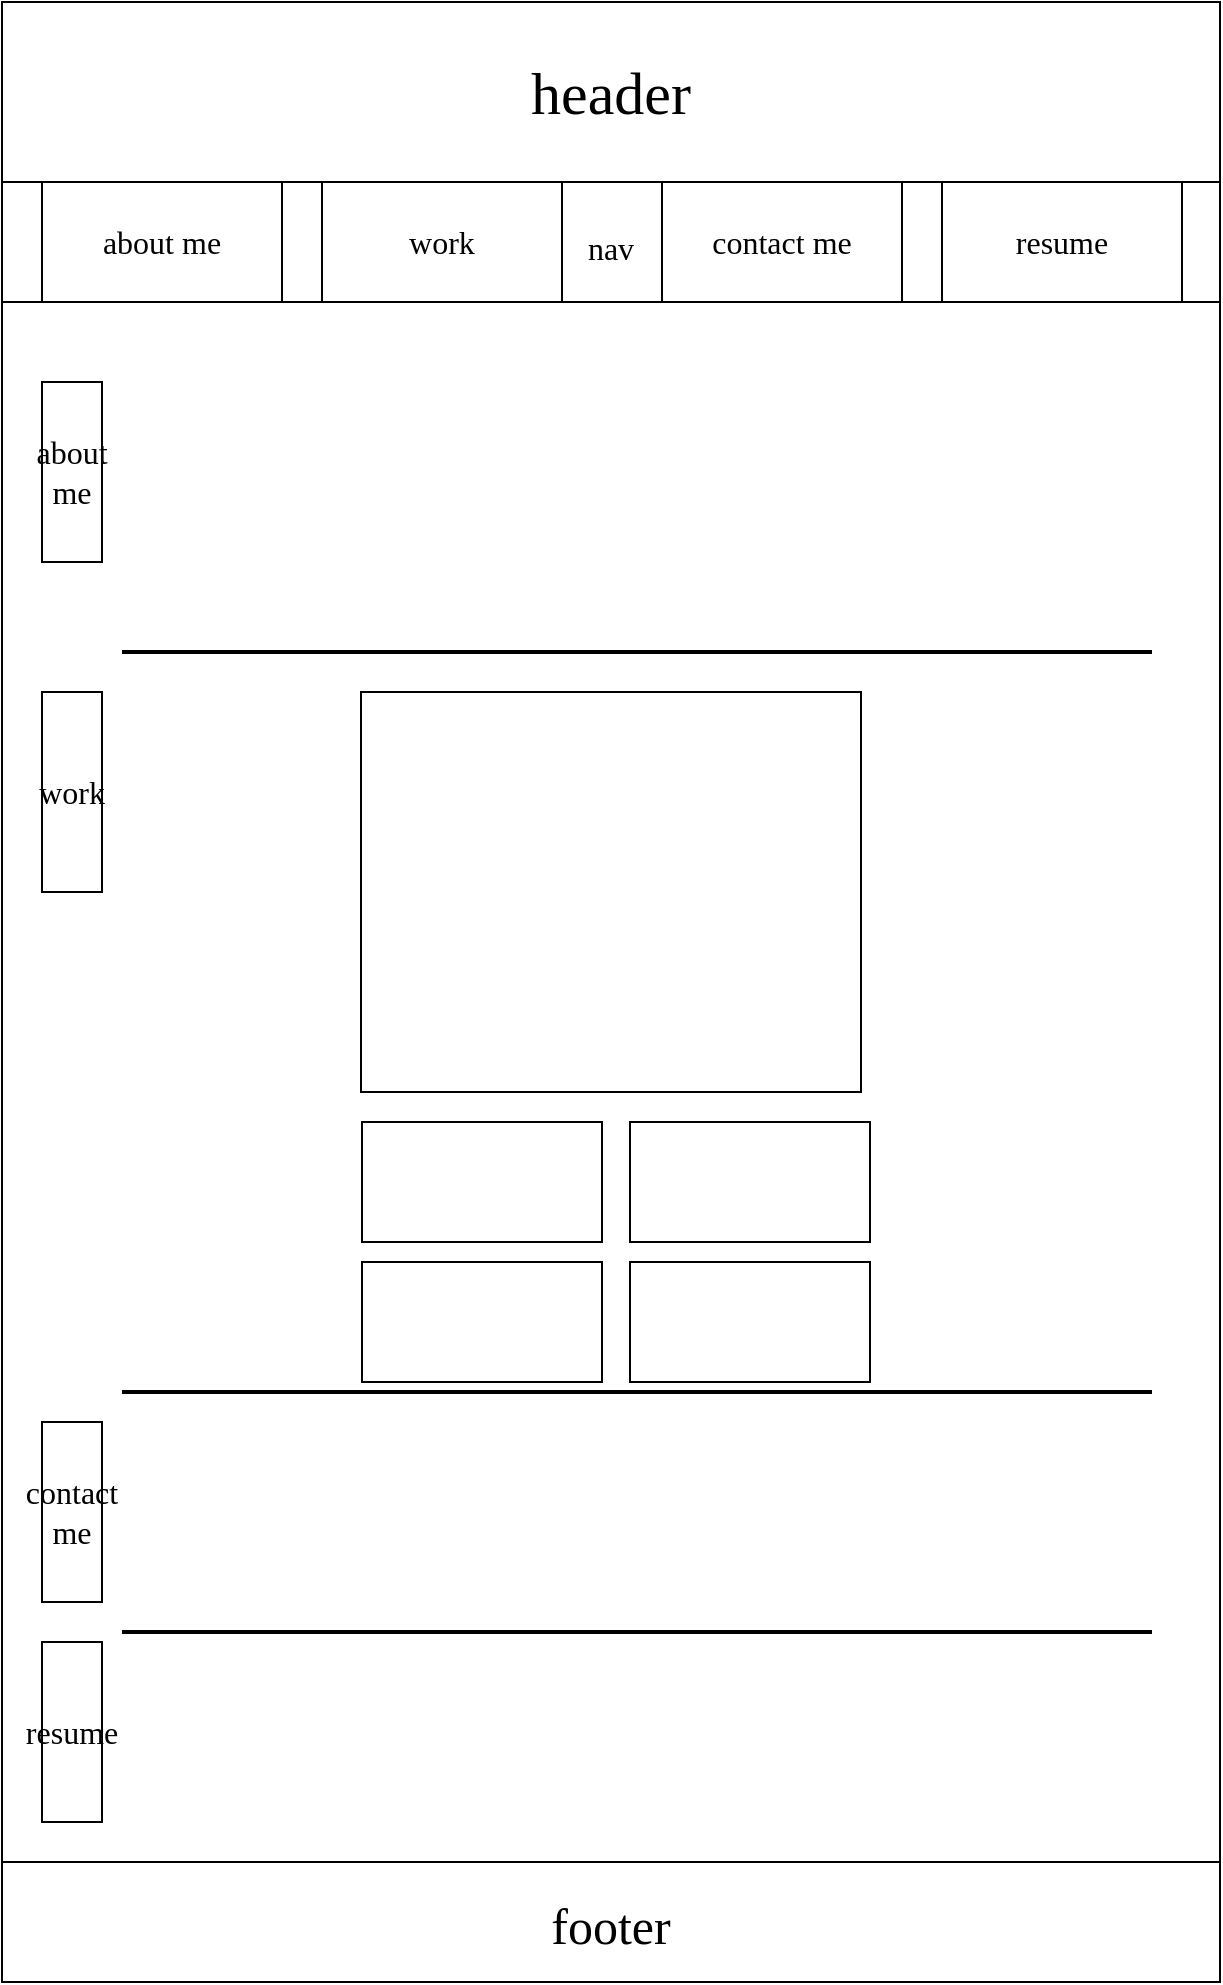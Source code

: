 <mxfile version="18.0.2" type="github">
  <diagram id="znXQW1nJpcu_wtPZKI09" name="Page-1">
    <mxGraphModel dx="1422" dy="762" grid="1" gridSize="10" guides="1" tooltips="1" connect="1" arrows="1" fold="1" page="1" pageScale="1" pageWidth="827" pageHeight="1169" background="none" math="0" shadow="0">
      <root>
        <mxCell id="0" />
        <mxCell id="1" parent="0" />
        <mxCell id="AYc5HtcItQ-9JG9zhwu2-2" value="" style="rounded=0;whiteSpace=wrap;html=1;" vertex="1" parent="1">
          <mxGeometry x="100" y="40" width="609" height="990" as="geometry" />
        </mxCell>
        <mxCell id="AYc5HtcItQ-9JG9zhwu2-25" value="header" style="rounded=0;whiteSpace=wrap;html=1;fontFamily=Verdana;fontSize=30;" vertex="1" parent="1">
          <mxGeometry x="100" y="40" width="609" height="90" as="geometry" />
        </mxCell>
        <mxCell id="AYc5HtcItQ-9JG9zhwu2-26" value="&lt;font style=&quot;font-size: 25px;&quot;&gt;footer&lt;/font&gt;" style="rounded=0;whiteSpace=wrap;html=1;fontFamily=Verdana;fontSize=30;" vertex="1" parent="1">
          <mxGeometry x="100" y="970" width="609" height="60" as="geometry" />
        </mxCell>
        <mxCell id="AYc5HtcItQ-9JG9zhwu2-27" value="&lt;font style=&quot;font-size: 16px;&quot;&gt;nav&lt;/font&gt;" style="rounded=0;whiteSpace=wrap;html=1;fontFamily=Verdana;fontSize=25;" vertex="1" parent="1">
          <mxGeometry x="100" y="130" width="609" height="60" as="geometry" />
        </mxCell>
        <mxCell id="AYc5HtcItQ-9JG9zhwu2-28" value="about me" style="rounded=0;whiteSpace=wrap;html=1;fontFamily=Verdana;fontSize=16;" vertex="1" parent="1">
          <mxGeometry x="120" y="130" width="120" height="60" as="geometry" />
        </mxCell>
        <mxCell id="AYc5HtcItQ-9JG9zhwu2-29" value="work" style="rounded=0;whiteSpace=wrap;html=1;fontFamily=Verdana;fontSize=16;" vertex="1" parent="1">
          <mxGeometry x="260" y="130" width="120" height="60" as="geometry" />
        </mxCell>
        <mxCell id="AYc5HtcItQ-9JG9zhwu2-30" value="contact me" style="rounded=0;whiteSpace=wrap;html=1;fontFamily=Verdana;fontSize=16;" vertex="1" parent="1">
          <mxGeometry x="430" y="130" width="120" height="60" as="geometry" />
        </mxCell>
        <mxCell id="AYc5HtcItQ-9JG9zhwu2-31" value="resume" style="rounded=0;whiteSpace=wrap;html=1;fontFamily=Verdana;fontSize=16;" vertex="1" parent="1">
          <mxGeometry x="570" y="130" width="120" height="60" as="geometry" />
        </mxCell>
        <mxCell id="AYc5HtcItQ-9JG9zhwu2-32" value="about me" style="rounded=0;whiteSpace=wrap;html=1;fontFamily=Verdana;fontSize=16;" vertex="1" parent="1">
          <mxGeometry x="120" y="230" width="30" height="90" as="geometry" />
        </mxCell>
        <mxCell id="AYc5HtcItQ-9JG9zhwu2-33" value="work" style="rounded=0;whiteSpace=wrap;html=1;fontFamily=Verdana;fontSize=16;" vertex="1" parent="1">
          <mxGeometry x="120" y="385" width="30" height="100" as="geometry" />
        </mxCell>
        <mxCell id="AYc5HtcItQ-9JG9zhwu2-34" value="contact me" style="rounded=0;whiteSpace=wrap;html=1;fontFamily=Verdana;fontSize=16;" vertex="1" parent="1">
          <mxGeometry x="120" y="750" width="30" height="90" as="geometry" />
        </mxCell>
        <mxCell id="AYc5HtcItQ-9JG9zhwu2-35" value="resume" style="rounded=0;whiteSpace=wrap;html=1;fontFamily=Verdana;fontSize=16;" vertex="1" parent="1">
          <mxGeometry x="120" y="860" width="30" height="90" as="geometry" />
        </mxCell>
        <mxCell id="AYc5HtcItQ-9JG9zhwu2-38" value="" style="line;strokeWidth=2;html=1;fontFamily=Verdana;fontSize=16;" vertex="1" parent="1">
          <mxGeometry x="160" y="360" width="515" height="10" as="geometry" />
        </mxCell>
        <mxCell id="AYc5HtcItQ-9JG9zhwu2-40" value="" style="line;strokeWidth=2;html=1;fontFamily=Verdana;fontSize=16;" vertex="1" parent="1">
          <mxGeometry x="160" y="730" width="515" height="10" as="geometry" />
        </mxCell>
        <mxCell id="AYc5HtcItQ-9JG9zhwu2-41" value="" style="line;strokeWidth=2;html=1;fontFamily=Verdana;fontSize=16;" vertex="1" parent="1">
          <mxGeometry x="160" y="850" width="515" height="10" as="geometry" />
        </mxCell>
        <mxCell id="AYc5HtcItQ-9JG9zhwu2-42" value="" style="rounded=0;whiteSpace=wrap;html=1;fontFamily=Verdana;fontSize=16;" vertex="1" parent="1">
          <mxGeometry x="280" y="670" width="120" height="60" as="geometry" />
        </mxCell>
        <mxCell id="AYc5HtcItQ-9JG9zhwu2-43" value="" style="rounded=0;whiteSpace=wrap;html=1;fontFamily=Verdana;fontSize=16;" vertex="1" parent="1">
          <mxGeometry x="414" y="670" width="120" height="60" as="geometry" />
        </mxCell>
        <mxCell id="AYc5HtcItQ-9JG9zhwu2-44" value="" style="rounded=0;whiteSpace=wrap;html=1;fontFamily=Verdana;fontSize=16;" vertex="1" parent="1">
          <mxGeometry x="280" y="600" width="120" height="60" as="geometry" />
        </mxCell>
        <mxCell id="AYc5HtcItQ-9JG9zhwu2-45" value="" style="rounded=0;whiteSpace=wrap;html=1;fontFamily=Verdana;fontSize=16;" vertex="1" parent="1">
          <mxGeometry x="279.5" y="385" width="250" height="200" as="geometry" />
        </mxCell>
        <mxCell id="AYc5HtcItQ-9JG9zhwu2-46" value="" style="rounded=0;whiteSpace=wrap;html=1;fontFamily=Verdana;fontSize=16;" vertex="1" parent="1">
          <mxGeometry x="414" y="600" width="120" height="60" as="geometry" />
        </mxCell>
      </root>
    </mxGraphModel>
  </diagram>
</mxfile>
